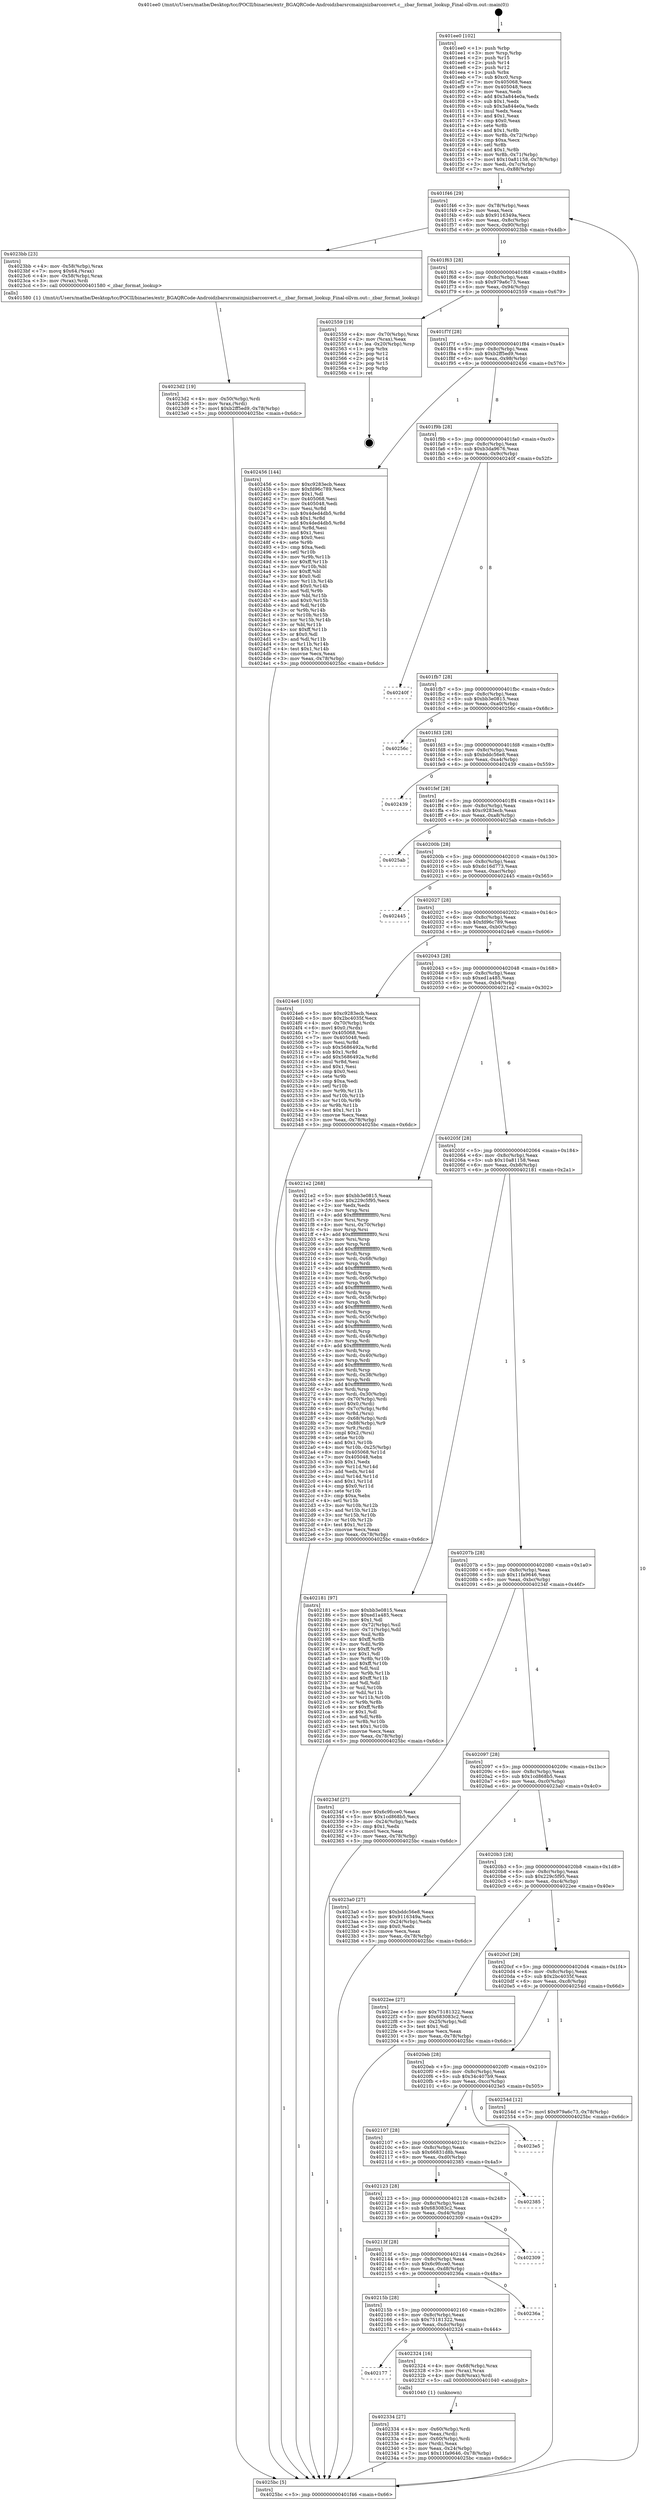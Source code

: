 digraph "0x401ee0" {
  label = "0x401ee0 (/mnt/c/Users/mathe/Desktop/tcc/POCII/binaries/extr_BGAQRCode-Androidzbarsrcmainjnizbarconvert.c__zbar_format_lookup_Final-ollvm.out::main(0))"
  labelloc = "t"
  node[shape=record]

  Entry [label="",width=0.3,height=0.3,shape=circle,fillcolor=black,style=filled]
  "0x401f46" [label="{
     0x401f46 [29]\l
     | [instrs]\l
     &nbsp;&nbsp;0x401f46 \<+3\>: mov -0x78(%rbp),%eax\l
     &nbsp;&nbsp;0x401f49 \<+2\>: mov %eax,%ecx\l
     &nbsp;&nbsp;0x401f4b \<+6\>: sub $0x9116349a,%ecx\l
     &nbsp;&nbsp;0x401f51 \<+6\>: mov %eax,-0x8c(%rbp)\l
     &nbsp;&nbsp;0x401f57 \<+6\>: mov %ecx,-0x90(%rbp)\l
     &nbsp;&nbsp;0x401f5d \<+6\>: je 00000000004023bb \<main+0x4db\>\l
  }"]
  "0x4023bb" [label="{
     0x4023bb [23]\l
     | [instrs]\l
     &nbsp;&nbsp;0x4023bb \<+4\>: mov -0x58(%rbp),%rax\l
     &nbsp;&nbsp;0x4023bf \<+7\>: movq $0x64,(%rax)\l
     &nbsp;&nbsp;0x4023c6 \<+4\>: mov -0x58(%rbp),%rax\l
     &nbsp;&nbsp;0x4023ca \<+3\>: mov (%rax),%rdi\l
     &nbsp;&nbsp;0x4023cd \<+5\>: call 0000000000401580 \<_zbar_format_lookup\>\l
     | [calls]\l
     &nbsp;&nbsp;0x401580 \{1\} (/mnt/c/Users/mathe/Desktop/tcc/POCII/binaries/extr_BGAQRCode-Androidzbarsrcmainjnizbarconvert.c__zbar_format_lookup_Final-ollvm.out::_zbar_format_lookup)\l
  }"]
  "0x401f63" [label="{
     0x401f63 [28]\l
     | [instrs]\l
     &nbsp;&nbsp;0x401f63 \<+5\>: jmp 0000000000401f68 \<main+0x88\>\l
     &nbsp;&nbsp;0x401f68 \<+6\>: mov -0x8c(%rbp),%eax\l
     &nbsp;&nbsp;0x401f6e \<+5\>: sub $0x979a6c73,%eax\l
     &nbsp;&nbsp;0x401f73 \<+6\>: mov %eax,-0x94(%rbp)\l
     &nbsp;&nbsp;0x401f79 \<+6\>: je 0000000000402559 \<main+0x679\>\l
  }"]
  Exit [label="",width=0.3,height=0.3,shape=circle,fillcolor=black,style=filled,peripheries=2]
  "0x402559" [label="{
     0x402559 [19]\l
     | [instrs]\l
     &nbsp;&nbsp;0x402559 \<+4\>: mov -0x70(%rbp),%rax\l
     &nbsp;&nbsp;0x40255d \<+2\>: mov (%rax),%eax\l
     &nbsp;&nbsp;0x40255f \<+4\>: lea -0x20(%rbp),%rsp\l
     &nbsp;&nbsp;0x402563 \<+1\>: pop %rbx\l
     &nbsp;&nbsp;0x402564 \<+2\>: pop %r12\l
     &nbsp;&nbsp;0x402566 \<+2\>: pop %r14\l
     &nbsp;&nbsp;0x402568 \<+2\>: pop %r15\l
     &nbsp;&nbsp;0x40256a \<+1\>: pop %rbp\l
     &nbsp;&nbsp;0x40256b \<+1\>: ret\l
  }"]
  "0x401f7f" [label="{
     0x401f7f [28]\l
     | [instrs]\l
     &nbsp;&nbsp;0x401f7f \<+5\>: jmp 0000000000401f84 \<main+0xa4\>\l
     &nbsp;&nbsp;0x401f84 \<+6\>: mov -0x8c(%rbp),%eax\l
     &nbsp;&nbsp;0x401f8a \<+5\>: sub $0xb2ff5ed9,%eax\l
     &nbsp;&nbsp;0x401f8f \<+6\>: mov %eax,-0x98(%rbp)\l
     &nbsp;&nbsp;0x401f95 \<+6\>: je 0000000000402456 \<main+0x576\>\l
  }"]
  "0x4023d2" [label="{
     0x4023d2 [19]\l
     | [instrs]\l
     &nbsp;&nbsp;0x4023d2 \<+4\>: mov -0x50(%rbp),%rdi\l
     &nbsp;&nbsp;0x4023d6 \<+3\>: mov %rax,(%rdi)\l
     &nbsp;&nbsp;0x4023d9 \<+7\>: movl $0xb2ff5ed9,-0x78(%rbp)\l
     &nbsp;&nbsp;0x4023e0 \<+5\>: jmp 00000000004025bc \<main+0x6dc\>\l
  }"]
  "0x402456" [label="{
     0x402456 [144]\l
     | [instrs]\l
     &nbsp;&nbsp;0x402456 \<+5\>: mov $0xc9283ecb,%eax\l
     &nbsp;&nbsp;0x40245b \<+5\>: mov $0xfd96c789,%ecx\l
     &nbsp;&nbsp;0x402460 \<+2\>: mov $0x1,%dl\l
     &nbsp;&nbsp;0x402462 \<+7\>: mov 0x405068,%esi\l
     &nbsp;&nbsp;0x402469 \<+7\>: mov 0x405048,%edi\l
     &nbsp;&nbsp;0x402470 \<+3\>: mov %esi,%r8d\l
     &nbsp;&nbsp;0x402473 \<+7\>: sub $0x4ded4db5,%r8d\l
     &nbsp;&nbsp;0x40247a \<+4\>: sub $0x1,%r8d\l
     &nbsp;&nbsp;0x40247e \<+7\>: add $0x4ded4db5,%r8d\l
     &nbsp;&nbsp;0x402485 \<+4\>: imul %r8d,%esi\l
     &nbsp;&nbsp;0x402489 \<+3\>: and $0x1,%esi\l
     &nbsp;&nbsp;0x40248c \<+3\>: cmp $0x0,%esi\l
     &nbsp;&nbsp;0x40248f \<+4\>: sete %r9b\l
     &nbsp;&nbsp;0x402493 \<+3\>: cmp $0xa,%edi\l
     &nbsp;&nbsp;0x402496 \<+4\>: setl %r10b\l
     &nbsp;&nbsp;0x40249a \<+3\>: mov %r9b,%r11b\l
     &nbsp;&nbsp;0x40249d \<+4\>: xor $0xff,%r11b\l
     &nbsp;&nbsp;0x4024a1 \<+3\>: mov %r10b,%bl\l
     &nbsp;&nbsp;0x4024a4 \<+3\>: xor $0xff,%bl\l
     &nbsp;&nbsp;0x4024a7 \<+3\>: xor $0x0,%dl\l
     &nbsp;&nbsp;0x4024aa \<+3\>: mov %r11b,%r14b\l
     &nbsp;&nbsp;0x4024ad \<+4\>: and $0x0,%r14b\l
     &nbsp;&nbsp;0x4024b1 \<+3\>: and %dl,%r9b\l
     &nbsp;&nbsp;0x4024b4 \<+3\>: mov %bl,%r15b\l
     &nbsp;&nbsp;0x4024b7 \<+4\>: and $0x0,%r15b\l
     &nbsp;&nbsp;0x4024bb \<+3\>: and %dl,%r10b\l
     &nbsp;&nbsp;0x4024be \<+3\>: or %r9b,%r14b\l
     &nbsp;&nbsp;0x4024c1 \<+3\>: or %r10b,%r15b\l
     &nbsp;&nbsp;0x4024c4 \<+3\>: xor %r15b,%r14b\l
     &nbsp;&nbsp;0x4024c7 \<+3\>: or %bl,%r11b\l
     &nbsp;&nbsp;0x4024ca \<+4\>: xor $0xff,%r11b\l
     &nbsp;&nbsp;0x4024ce \<+3\>: or $0x0,%dl\l
     &nbsp;&nbsp;0x4024d1 \<+3\>: and %dl,%r11b\l
     &nbsp;&nbsp;0x4024d4 \<+3\>: or %r11b,%r14b\l
     &nbsp;&nbsp;0x4024d7 \<+4\>: test $0x1,%r14b\l
     &nbsp;&nbsp;0x4024db \<+3\>: cmovne %ecx,%eax\l
     &nbsp;&nbsp;0x4024de \<+3\>: mov %eax,-0x78(%rbp)\l
     &nbsp;&nbsp;0x4024e1 \<+5\>: jmp 00000000004025bc \<main+0x6dc\>\l
  }"]
  "0x401f9b" [label="{
     0x401f9b [28]\l
     | [instrs]\l
     &nbsp;&nbsp;0x401f9b \<+5\>: jmp 0000000000401fa0 \<main+0xc0\>\l
     &nbsp;&nbsp;0x401fa0 \<+6\>: mov -0x8c(%rbp),%eax\l
     &nbsp;&nbsp;0x401fa6 \<+5\>: sub $0xb3da9676,%eax\l
     &nbsp;&nbsp;0x401fab \<+6\>: mov %eax,-0x9c(%rbp)\l
     &nbsp;&nbsp;0x401fb1 \<+6\>: je 000000000040240f \<main+0x52f\>\l
  }"]
  "0x402334" [label="{
     0x402334 [27]\l
     | [instrs]\l
     &nbsp;&nbsp;0x402334 \<+4\>: mov -0x60(%rbp),%rdi\l
     &nbsp;&nbsp;0x402338 \<+2\>: mov %eax,(%rdi)\l
     &nbsp;&nbsp;0x40233a \<+4\>: mov -0x60(%rbp),%rdi\l
     &nbsp;&nbsp;0x40233e \<+2\>: mov (%rdi),%eax\l
     &nbsp;&nbsp;0x402340 \<+3\>: mov %eax,-0x24(%rbp)\l
     &nbsp;&nbsp;0x402343 \<+7\>: movl $0x11fa9646,-0x78(%rbp)\l
     &nbsp;&nbsp;0x40234a \<+5\>: jmp 00000000004025bc \<main+0x6dc\>\l
  }"]
  "0x40240f" [label="{
     0x40240f\l
  }", style=dashed]
  "0x401fb7" [label="{
     0x401fb7 [28]\l
     | [instrs]\l
     &nbsp;&nbsp;0x401fb7 \<+5\>: jmp 0000000000401fbc \<main+0xdc\>\l
     &nbsp;&nbsp;0x401fbc \<+6\>: mov -0x8c(%rbp),%eax\l
     &nbsp;&nbsp;0x401fc2 \<+5\>: sub $0xbb3e0815,%eax\l
     &nbsp;&nbsp;0x401fc7 \<+6\>: mov %eax,-0xa0(%rbp)\l
     &nbsp;&nbsp;0x401fcd \<+6\>: je 000000000040256c \<main+0x68c\>\l
  }"]
  "0x402177" [label="{
     0x402177\l
  }", style=dashed]
  "0x40256c" [label="{
     0x40256c\l
  }", style=dashed]
  "0x401fd3" [label="{
     0x401fd3 [28]\l
     | [instrs]\l
     &nbsp;&nbsp;0x401fd3 \<+5\>: jmp 0000000000401fd8 \<main+0xf8\>\l
     &nbsp;&nbsp;0x401fd8 \<+6\>: mov -0x8c(%rbp),%eax\l
     &nbsp;&nbsp;0x401fde \<+5\>: sub $0xbddc56e8,%eax\l
     &nbsp;&nbsp;0x401fe3 \<+6\>: mov %eax,-0xa4(%rbp)\l
     &nbsp;&nbsp;0x401fe9 \<+6\>: je 0000000000402439 \<main+0x559\>\l
  }"]
  "0x402324" [label="{
     0x402324 [16]\l
     | [instrs]\l
     &nbsp;&nbsp;0x402324 \<+4\>: mov -0x68(%rbp),%rax\l
     &nbsp;&nbsp;0x402328 \<+3\>: mov (%rax),%rax\l
     &nbsp;&nbsp;0x40232b \<+4\>: mov 0x8(%rax),%rdi\l
     &nbsp;&nbsp;0x40232f \<+5\>: call 0000000000401040 \<atoi@plt\>\l
     | [calls]\l
     &nbsp;&nbsp;0x401040 \{1\} (unknown)\l
  }"]
  "0x402439" [label="{
     0x402439\l
  }", style=dashed]
  "0x401fef" [label="{
     0x401fef [28]\l
     | [instrs]\l
     &nbsp;&nbsp;0x401fef \<+5\>: jmp 0000000000401ff4 \<main+0x114\>\l
     &nbsp;&nbsp;0x401ff4 \<+6\>: mov -0x8c(%rbp),%eax\l
     &nbsp;&nbsp;0x401ffa \<+5\>: sub $0xc9283ecb,%eax\l
     &nbsp;&nbsp;0x401fff \<+6\>: mov %eax,-0xa8(%rbp)\l
     &nbsp;&nbsp;0x402005 \<+6\>: je 00000000004025ab \<main+0x6cb\>\l
  }"]
  "0x40215b" [label="{
     0x40215b [28]\l
     | [instrs]\l
     &nbsp;&nbsp;0x40215b \<+5\>: jmp 0000000000402160 \<main+0x280\>\l
     &nbsp;&nbsp;0x402160 \<+6\>: mov -0x8c(%rbp),%eax\l
     &nbsp;&nbsp;0x402166 \<+5\>: sub $0x75181322,%eax\l
     &nbsp;&nbsp;0x40216b \<+6\>: mov %eax,-0xdc(%rbp)\l
     &nbsp;&nbsp;0x402171 \<+6\>: je 0000000000402324 \<main+0x444\>\l
  }"]
  "0x4025ab" [label="{
     0x4025ab\l
  }", style=dashed]
  "0x40200b" [label="{
     0x40200b [28]\l
     | [instrs]\l
     &nbsp;&nbsp;0x40200b \<+5\>: jmp 0000000000402010 \<main+0x130\>\l
     &nbsp;&nbsp;0x402010 \<+6\>: mov -0x8c(%rbp),%eax\l
     &nbsp;&nbsp;0x402016 \<+5\>: sub $0xdc16d773,%eax\l
     &nbsp;&nbsp;0x40201b \<+6\>: mov %eax,-0xac(%rbp)\l
     &nbsp;&nbsp;0x402021 \<+6\>: je 0000000000402445 \<main+0x565\>\l
  }"]
  "0x40236a" [label="{
     0x40236a\l
  }", style=dashed]
  "0x402445" [label="{
     0x402445\l
  }", style=dashed]
  "0x402027" [label="{
     0x402027 [28]\l
     | [instrs]\l
     &nbsp;&nbsp;0x402027 \<+5\>: jmp 000000000040202c \<main+0x14c\>\l
     &nbsp;&nbsp;0x40202c \<+6\>: mov -0x8c(%rbp),%eax\l
     &nbsp;&nbsp;0x402032 \<+5\>: sub $0xfd96c789,%eax\l
     &nbsp;&nbsp;0x402037 \<+6\>: mov %eax,-0xb0(%rbp)\l
     &nbsp;&nbsp;0x40203d \<+6\>: je 00000000004024e6 \<main+0x606\>\l
  }"]
  "0x40213f" [label="{
     0x40213f [28]\l
     | [instrs]\l
     &nbsp;&nbsp;0x40213f \<+5\>: jmp 0000000000402144 \<main+0x264\>\l
     &nbsp;&nbsp;0x402144 \<+6\>: mov -0x8c(%rbp),%eax\l
     &nbsp;&nbsp;0x40214a \<+5\>: sub $0x6c9fcce0,%eax\l
     &nbsp;&nbsp;0x40214f \<+6\>: mov %eax,-0xd8(%rbp)\l
     &nbsp;&nbsp;0x402155 \<+6\>: je 000000000040236a \<main+0x48a\>\l
  }"]
  "0x4024e6" [label="{
     0x4024e6 [103]\l
     | [instrs]\l
     &nbsp;&nbsp;0x4024e6 \<+5\>: mov $0xc9283ecb,%eax\l
     &nbsp;&nbsp;0x4024eb \<+5\>: mov $0x2bc4035f,%ecx\l
     &nbsp;&nbsp;0x4024f0 \<+4\>: mov -0x70(%rbp),%rdx\l
     &nbsp;&nbsp;0x4024f4 \<+6\>: movl $0x0,(%rdx)\l
     &nbsp;&nbsp;0x4024fa \<+7\>: mov 0x405068,%esi\l
     &nbsp;&nbsp;0x402501 \<+7\>: mov 0x405048,%edi\l
     &nbsp;&nbsp;0x402508 \<+3\>: mov %esi,%r8d\l
     &nbsp;&nbsp;0x40250b \<+7\>: sub $0x5686492a,%r8d\l
     &nbsp;&nbsp;0x402512 \<+4\>: sub $0x1,%r8d\l
     &nbsp;&nbsp;0x402516 \<+7\>: add $0x5686492a,%r8d\l
     &nbsp;&nbsp;0x40251d \<+4\>: imul %r8d,%esi\l
     &nbsp;&nbsp;0x402521 \<+3\>: and $0x1,%esi\l
     &nbsp;&nbsp;0x402524 \<+3\>: cmp $0x0,%esi\l
     &nbsp;&nbsp;0x402527 \<+4\>: sete %r9b\l
     &nbsp;&nbsp;0x40252b \<+3\>: cmp $0xa,%edi\l
     &nbsp;&nbsp;0x40252e \<+4\>: setl %r10b\l
     &nbsp;&nbsp;0x402532 \<+3\>: mov %r9b,%r11b\l
     &nbsp;&nbsp;0x402535 \<+3\>: and %r10b,%r11b\l
     &nbsp;&nbsp;0x402538 \<+3\>: xor %r10b,%r9b\l
     &nbsp;&nbsp;0x40253b \<+3\>: or %r9b,%r11b\l
     &nbsp;&nbsp;0x40253e \<+4\>: test $0x1,%r11b\l
     &nbsp;&nbsp;0x402542 \<+3\>: cmovne %ecx,%eax\l
     &nbsp;&nbsp;0x402545 \<+3\>: mov %eax,-0x78(%rbp)\l
     &nbsp;&nbsp;0x402548 \<+5\>: jmp 00000000004025bc \<main+0x6dc\>\l
  }"]
  "0x402043" [label="{
     0x402043 [28]\l
     | [instrs]\l
     &nbsp;&nbsp;0x402043 \<+5\>: jmp 0000000000402048 \<main+0x168\>\l
     &nbsp;&nbsp;0x402048 \<+6\>: mov -0x8c(%rbp),%eax\l
     &nbsp;&nbsp;0x40204e \<+5\>: sub $0xed1a485,%eax\l
     &nbsp;&nbsp;0x402053 \<+6\>: mov %eax,-0xb4(%rbp)\l
     &nbsp;&nbsp;0x402059 \<+6\>: je 00000000004021e2 \<main+0x302\>\l
  }"]
  "0x402309" [label="{
     0x402309\l
  }", style=dashed]
  "0x4021e2" [label="{
     0x4021e2 [268]\l
     | [instrs]\l
     &nbsp;&nbsp;0x4021e2 \<+5\>: mov $0xbb3e0815,%eax\l
     &nbsp;&nbsp;0x4021e7 \<+5\>: mov $0x229c5f95,%ecx\l
     &nbsp;&nbsp;0x4021ec \<+2\>: xor %edx,%edx\l
     &nbsp;&nbsp;0x4021ee \<+3\>: mov %rsp,%rsi\l
     &nbsp;&nbsp;0x4021f1 \<+4\>: add $0xfffffffffffffff0,%rsi\l
     &nbsp;&nbsp;0x4021f5 \<+3\>: mov %rsi,%rsp\l
     &nbsp;&nbsp;0x4021f8 \<+4\>: mov %rsi,-0x70(%rbp)\l
     &nbsp;&nbsp;0x4021fc \<+3\>: mov %rsp,%rsi\l
     &nbsp;&nbsp;0x4021ff \<+4\>: add $0xfffffffffffffff0,%rsi\l
     &nbsp;&nbsp;0x402203 \<+3\>: mov %rsi,%rsp\l
     &nbsp;&nbsp;0x402206 \<+3\>: mov %rsp,%rdi\l
     &nbsp;&nbsp;0x402209 \<+4\>: add $0xfffffffffffffff0,%rdi\l
     &nbsp;&nbsp;0x40220d \<+3\>: mov %rdi,%rsp\l
     &nbsp;&nbsp;0x402210 \<+4\>: mov %rdi,-0x68(%rbp)\l
     &nbsp;&nbsp;0x402214 \<+3\>: mov %rsp,%rdi\l
     &nbsp;&nbsp;0x402217 \<+4\>: add $0xfffffffffffffff0,%rdi\l
     &nbsp;&nbsp;0x40221b \<+3\>: mov %rdi,%rsp\l
     &nbsp;&nbsp;0x40221e \<+4\>: mov %rdi,-0x60(%rbp)\l
     &nbsp;&nbsp;0x402222 \<+3\>: mov %rsp,%rdi\l
     &nbsp;&nbsp;0x402225 \<+4\>: add $0xfffffffffffffff0,%rdi\l
     &nbsp;&nbsp;0x402229 \<+3\>: mov %rdi,%rsp\l
     &nbsp;&nbsp;0x40222c \<+4\>: mov %rdi,-0x58(%rbp)\l
     &nbsp;&nbsp;0x402230 \<+3\>: mov %rsp,%rdi\l
     &nbsp;&nbsp;0x402233 \<+4\>: add $0xfffffffffffffff0,%rdi\l
     &nbsp;&nbsp;0x402237 \<+3\>: mov %rdi,%rsp\l
     &nbsp;&nbsp;0x40223a \<+4\>: mov %rdi,-0x50(%rbp)\l
     &nbsp;&nbsp;0x40223e \<+3\>: mov %rsp,%rdi\l
     &nbsp;&nbsp;0x402241 \<+4\>: add $0xfffffffffffffff0,%rdi\l
     &nbsp;&nbsp;0x402245 \<+3\>: mov %rdi,%rsp\l
     &nbsp;&nbsp;0x402248 \<+4\>: mov %rdi,-0x48(%rbp)\l
     &nbsp;&nbsp;0x40224c \<+3\>: mov %rsp,%rdi\l
     &nbsp;&nbsp;0x40224f \<+4\>: add $0xfffffffffffffff0,%rdi\l
     &nbsp;&nbsp;0x402253 \<+3\>: mov %rdi,%rsp\l
     &nbsp;&nbsp;0x402256 \<+4\>: mov %rdi,-0x40(%rbp)\l
     &nbsp;&nbsp;0x40225a \<+3\>: mov %rsp,%rdi\l
     &nbsp;&nbsp;0x40225d \<+4\>: add $0xfffffffffffffff0,%rdi\l
     &nbsp;&nbsp;0x402261 \<+3\>: mov %rdi,%rsp\l
     &nbsp;&nbsp;0x402264 \<+4\>: mov %rdi,-0x38(%rbp)\l
     &nbsp;&nbsp;0x402268 \<+3\>: mov %rsp,%rdi\l
     &nbsp;&nbsp;0x40226b \<+4\>: add $0xfffffffffffffff0,%rdi\l
     &nbsp;&nbsp;0x40226f \<+3\>: mov %rdi,%rsp\l
     &nbsp;&nbsp;0x402272 \<+4\>: mov %rdi,-0x30(%rbp)\l
     &nbsp;&nbsp;0x402276 \<+4\>: mov -0x70(%rbp),%rdi\l
     &nbsp;&nbsp;0x40227a \<+6\>: movl $0x0,(%rdi)\l
     &nbsp;&nbsp;0x402280 \<+4\>: mov -0x7c(%rbp),%r8d\l
     &nbsp;&nbsp;0x402284 \<+3\>: mov %r8d,(%rsi)\l
     &nbsp;&nbsp;0x402287 \<+4\>: mov -0x68(%rbp),%rdi\l
     &nbsp;&nbsp;0x40228b \<+7\>: mov -0x88(%rbp),%r9\l
     &nbsp;&nbsp;0x402292 \<+3\>: mov %r9,(%rdi)\l
     &nbsp;&nbsp;0x402295 \<+3\>: cmpl $0x2,(%rsi)\l
     &nbsp;&nbsp;0x402298 \<+4\>: setne %r10b\l
     &nbsp;&nbsp;0x40229c \<+4\>: and $0x1,%r10b\l
     &nbsp;&nbsp;0x4022a0 \<+4\>: mov %r10b,-0x25(%rbp)\l
     &nbsp;&nbsp;0x4022a4 \<+8\>: mov 0x405068,%r11d\l
     &nbsp;&nbsp;0x4022ac \<+7\>: mov 0x405048,%ebx\l
     &nbsp;&nbsp;0x4022b3 \<+3\>: sub $0x1,%edx\l
     &nbsp;&nbsp;0x4022b6 \<+3\>: mov %r11d,%r14d\l
     &nbsp;&nbsp;0x4022b9 \<+3\>: add %edx,%r14d\l
     &nbsp;&nbsp;0x4022bc \<+4\>: imul %r14d,%r11d\l
     &nbsp;&nbsp;0x4022c0 \<+4\>: and $0x1,%r11d\l
     &nbsp;&nbsp;0x4022c4 \<+4\>: cmp $0x0,%r11d\l
     &nbsp;&nbsp;0x4022c8 \<+4\>: sete %r10b\l
     &nbsp;&nbsp;0x4022cc \<+3\>: cmp $0xa,%ebx\l
     &nbsp;&nbsp;0x4022cf \<+4\>: setl %r15b\l
     &nbsp;&nbsp;0x4022d3 \<+3\>: mov %r10b,%r12b\l
     &nbsp;&nbsp;0x4022d6 \<+3\>: and %r15b,%r12b\l
     &nbsp;&nbsp;0x4022d9 \<+3\>: xor %r15b,%r10b\l
     &nbsp;&nbsp;0x4022dc \<+3\>: or %r10b,%r12b\l
     &nbsp;&nbsp;0x4022df \<+4\>: test $0x1,%r12b\l
     &nbsp;&nbsp;0x4022e3 \<+3\>: cmovne %ecx,%eax\l
     &nbsp;&nbsp;0x4022e6 \<+3\>: mov %eax,-0x78(%rbp)\l
     &nbsp;&nbsp;0x4022e9 \<+5\>: jmp 00000000004025bc \<main+0x6dc\>\l
  }"]
  "0x40205f" [label="{
     0x40205f [28]\l
     | [instrs]\l
     &nbsp;&nbsp;0x40205f \<+5\>: jmp 0000000000402064 \<main+0x184\>\l
     &nbsp;&nbsp;0x402064 \<+6\>: mov -0x8c(%rbp),%eax\l
     &nbsp;&nbsp;0x40206a \<+5\>: sub $0x10a81158,%eax\l
     &nbsp;&nbsp;0x40206f \<+6\>: mov %eax,-0xb8(%rbp)\l
     &nbsp;&nbsp;0x402075 \<+6\>: je 0000000000402181 \<main+0x2a1\>\l
  }"]
  "0x402123" [label="{
     0x402123 [28]\l
     | [instrs]\l
     &nbsp;&nbsp;0x402123 \<+5\>: jmp 0000000000402128 \<main+0x248\>\l
     &nbsp;&nbsp;0x402128 \<+6\>: mov -0x8c(%rbp),%eax\l
     &nbsp;&nbsp;0x40212e \<+5\>: sub $0x683083c2,%eax\l
     &nbsp;&nbsp;0x402133 \<+6\>: mov %eax,-0xd4(%rbp)\l
     &nbsp;&nbsp;0x402139 \<+6\>: je 0000000000402309 \<main+0x429\>\l
  }"]
  "0x402181" [label="{
     0x402181 [97]\l
     | [instrs]\l
     &nbsp;&nbsp;0x402181 \<+5\>: mov $0xbb3e0815,%eax\l
     &nbsp;&nbsp;0x402186 \<+5\>: mov $0xed1a485,%ecx\l
     &nbsp;&nbsp;0x40218b \<+2\>: mov $0x1,%dl\l
     &nbsp;&nbsp;0x40218d \<+4\>: mov -0x72(%rbp),%sil\l
     &nbsp;&nbsp;0x402191 \<+4\>: mov -0x71(%rbp),%dil\l
     &nbsp;&nbsp;0x402195 \<+3\>: mov %sil,%r8b\l
     &nbsp;&nbsp;0x402198 \<+4\>: xor $0xff,%r8b\l
     &nbsp;&nbsp;0x40219c \<+3\>: mov %dil,%r9b\l
     &nbsp;&nbsp;0x40219f \<+4\>: xor $0xff,%r9b\l
     &nbsp;&nbsp;0x4021a3 \<+3\>: xor $0x1,%dl\l
     &nbsp;&nbsp;0x4021a6 \<+3\>: mov %r8b,%r10b\l
     &nbsp;&nbsp;0x4021a9 \<+4\>: and $0xff,%r10b\l
     &nbsp;&nbsp;0x4021ad \<+3\>: and %dl,%sil\l
     &nbsp;&nbsp;0x4021b0 \<+3\>: mov %r9b,%r11b\l
     &nbsp;&nbsp;0x4021b3 \<+4\>: and $0xff,%r11b\l
     &nbsp;&nbsp;0x4021b7 \<+3\>: and %dl,%dil\l
     &nbsp;&nbsp;0x4021ba \<+3\>: or %sil,%r10b\l
     &nbsp;&nbsp;0x4021bd \<+3\>: or %dil,%r11b\l
     &nbsp;&nbsp;0x4021c0 \<+3\>: xor %r11b,%r10b\l
     &nbsp;&nbsp;0x4021c3 \<+3\>: or %r9b,%r8b\l
     &nbsp;&nbsp;0x4021c6 \<+4\>: xor $0xff,%r8b\l
     &nbsp;&nbsp;0x4021ca \<+3\>: or $0x1,%dl\l
     &nbsp;&nbsp;0x4021cd \<+3\>: and %dl,%r8b\l
     &nbsp;&nbsp;0x4021d0 \<+3\>: or %r8b,%r10b\l
     &nbsp;&nbsp;0x4021d3 \<+4\>: test $0x1,%r10b\l
     &nbsp;&nbsp;0x4021d7 \<+3\>: cmovne %ecx,%eax\l
     &nbsp;&nbsp;0x4021da \<+3\>: mov %eax,-0x78(%rbp)\l
     &nbsp;&nbsp;0x4021dd \<+5\>: jmp 00000000004025bc \<main+0x6dc\>\l
  }"]
  "0x40207b" [label="{
     0x40207b [28]\l
     | [instrs]\l
     &nbsp;&nbsp;0x40207b \<+5\>: jmp 0000000000402080 \<main+0x1a0\>\l
     &nbsp;&nbsp;0x402080 \<+6\>: mov -0x8c(%rbp),%eax\l
     &nbsp;&nbsp;0x402086 \<+5\>: sub $0x11fa9646,%eax\l
     &nbsp;&nbsp;0x40208b \<+6\>: mov %eax,-0xbc(%rbp)\l
     &nbsp;&nbsp;0x402091 \<+6\>: je 000000000040234f \<main+0x46f\>\l
  }"]
  "0x4025bc" [label="{
     0x4025bc [5]\l
     | [instrs]\l
     &nbsp;&nbsp;0x4025bc \<+5\>: jmp 0000000000401f46 \<main+0x66\>\l
  }"]
  "0x401ee0" [label="{
     0x401ee0 [102]\l
     | [instrs]\l
     &nbsp;&nbsp;0x401ee0 \<+1\>: push %rbp\l
     &nbsp;&nbsp;0x401ee1 \<+3\>: mov %rsp,%rbp\l
     &nbsp;&nbsp;0x401ee4 \<+2\>: push %r15\l
     &nbsp;&nbsp;0x401ee6 \<+2\>: push %r14\l
     &nbsp;&nbsp;0x401ee8 \<+2\>: push %r12\l
     &nbsp;&nbsp;0x401eea \<+1\>: push %rbx\l
     &nbsp;&nbsp;0x401eeb \<+7\>: sub $0xc0,%rsp\l
     &nbsp;&nbsp;0x401ef2 \<+7\>: mov 0x405068,%eax\l
     &nbsp;&nbsp;0x401ef9 \<+7\>: mov 0x405048,%ecx\l
     &nbsp;&nbsp;0x401f00 \<+2\>: mov %eax,%edx\l
     &nbsp;&nbsp;0x401f02 \<+6\>: add $0x3a844e0a,%edx\l
     &nbsp;&nbsp;0x401f08 \<+3\>: sub $0x1,%edx\l
     &nbsp;&nbsp;0x401f0b \<+6\>: sub $0x3a844e0a,%edx\l
     &nbsp;&nbsp;0x401f11 \<+3\>: imul %edx,%eax\l
     &nbsp;&nbsp;0x401f14 \<+3\>: and $0x1,%eax\l
     &nbsp;&nbsp;0x401f17 \<+3\>: cmp $0x0,%eax\l
     &nbsp;&nbsp;0x401f1a \<+4\>: sete %r8b\l
     &nbsp;&nbsp;0x401f1e \<+4\>: and $0x1,%r8b\l
     &nbsp;&nbsp;0x401f22 \<+4\>: mov %r8b,-0x72(%rbp)\l
     &nbsp;&nbsp;0x401f26 \<+3\>: cmp $0xa,%ecx\l
     &nbsp;&nbsp;0x401f29 \<+4\>: setl %r8b\l
     &nbsp;&nbsp;0x401f2d \<+4\>: and $0x1,%r8b\l
     &nbsp;&nbsp;0x401f31 \<+4\>: mov %r8b,-0x71(%rbp)\l
     &nbsp;&nbsp;0x401f35 \<+7\>: movl $0x10a81158,-0x78(%rbp)\l
     &nbsp;&nbsp;0x401f3c \<+3\>: mov %edi,-0x7c(%rbp)\l
     &nbsp;&nbsp;0x401f3f \<+7\>: mov %rsi,-0x88(%rbp)\l
  }"]
  "0x402385" [label="{
     0x402385\l
  }", style=dashed]
  "0x402107" [label="{
     0x402107 [28]\l
     | [instrs]\l
     &nbsp;&nbsp;0x402107 \<+5\>: jmp 000000000040210c \<main+0x22c\>\l
     &nbsp;&nbsp;0x40210c \<+6\>: mov -0x8c(%rbp),%eax\l
     &nbsp;&nbsp;0x402112 \<+5\>: sub $0x66831d8b,%eax\l
     &nbsp;&nbsp;0x402117 \<+6\>: mov %eax,-0xd0(%rbp)\l
     &nbsp;&nbsp;0x40211d \<+6\>: je 0000000000402385 \<main+0x4a5\>\l
  }"]
  "0x40234f" [label="{
     0x40234f [27]\l
     | [instrs]\l
     &nbsp;&nbsp;0x40234f \<+5\>: mov $0x6c9fcce0,%eax\l
     &nbsp;&nbsp;0x402354 \<+5\>: mov $0x1cd868b5,%ecx\l
     &nbsp;&nbsp;0x402359 \<+3\>: mov -0x24(%rbp),%edx\l
     &nbsp;&nbsp;0x40235c \<+3\>: cmp $0x1,%edx\l
     &nbsp;&nbsp;0x40235f \<+3\>: cmovl %ecx,%eax\l
     &nbsp;&nbsp;0x402362 \<+3\>: mov %eax,-0x78(%rbp)\l
     &nbsp;&nbsp;0x402365 \<+5\>: jmp 00000000004025bc \<main+0x6dc\>\l
  }"]
  "0x402097" [label="{
     0x402097 [28]\l
     | [instrs]\l
     &nbsp;&nbsp;0x402097 \<+5\>: jmp 000000000040209c \<main+0x1bc\>\l
     &nbsp;&nbsp;0x40209c \<+6\>: mov -0x8c(%rbp),%eax\l
     &nbsp;&nbsp;0x4020a2 \<+5\>: sub $0x1cd868b5,%eax\l
     &nbsp;&nbsp;0x4020a7 \<+6\>: mov %eax,-0xc0(%rbp)\l
     &nbsp;&nbsp;0x4020ad \<+6\>: je 00000000004023a0 \<main+0x4c0\>\l
  }"]
  "0x4023e5" [label="{
     0x4023e5\l
  }", style=dashed]
  "0x4023a0" [label="{
     0x4023a0 [27]\l
     | [instrs]\l
     &nbsp;&nbsp;0x4023a0 \<+5\>: mov $0xbddc56e8,%eax\l
     &nbsp;&nbsp;0x4023a5 \<+5\>: mov $0x9116349a,%ecx\l
     &nbsp;&nbsp;0x4023aa \<+3\>: mov -0x24(%rbp),%edx\l
     &nbsp;&nbsp;0x4023ad \<+3\>: cmp $0x0,%edx\l
     &nbsp;&nbsp;0x4023b0 \<+3\>: cmove %ecx,%eax\l
     &nbsp;&nbsp;0x4023b3 \<+3\>: mov %eax,-0x78(%rbp)\l
     &nbsp;&nbsp;0x4023b6 \<+5\>: jmp 00000000004025bc \<main+0x6dc\>\l
  }"]
  "0x4020b3" [label="{
     0x4020b3 [28]\l
     | [instrs]\l
     &nbsp;&nbsp;0x4020b3 \<+5\>: jmp 00000000004020b8 \<main+0x1d8\>\l
     &nbsp;&nbsp;0x4020b8 \<+6\>: mov -0x8c(%rbp),%eax\l
     &nbsp;&nbsp;0x4020be \<+5\>: sub $0x229c5f95,%eax\l
     &nbsp;&nbsp;0x4020c3 \<+6\>: mov %eax,-0xc4(%rbp)\l
     &nbsp;&nbsp;0x4020c9 \<+6\>: je 00000000004022ee \<main+0x40e\>\l
  }"]
  "0x4020eb" [label="{
     0x4020eb [28]\l
     | [instrs]\l
     &nbsp;&nbsp;0x4020eb \<+5\>: jmp 00000000004020f0 \<main+0x210\>\l
     &nbsp;&nbsp;0x4020f0 \<+6\>: mov -0x8c(%rbp),%eax\l
     &nbsp;&nbsp;0x4020f6 \<+5\>: sub $0x34c407b9,%eax\l
     &nbsp;&nbsp;0x4020fb \<+6\>: mov %eax,-0xcc(%rbp)\l
     &nbsp;&nbsp;0x402101 \<+6\>: je 00000000004023e5 \<main+0x505\>\l
  }"]
  "0x4022ee" [label="{
     0x4022ee [27]\l
     | [instrs]\l
     &nbsp;&nbsp;0x4022ee \<+5\>: mov $0x75181322,%eax\l
     &nbsp;&nbsp;0x4022f3 \<+5\>: mov $0x683083c2,%ecx\l
     &nbsp;&nbsp;0x4022f8 \<+3\>: mov -0x25(%rbp),%dl\l
     &nbsp;&nbsp;0x4022fb \<+3\>: test $0x1,%dl\l
     &nbsp;&nbsp;0x4022fe \<+3\>: cmovne %ecx,%eax\l
     &nbsp;&nbsp;0x402301 \<+3\>: mov %eax,-0x78(%rbp)\l
     &nbsp;&nbsp;0x402304 \<+5\>: jmp 00000000004025bc \<main+0x6dc\>\l
  }"]
  "0x4020cf" [label="{
     0x4020cf [28]\l
     | [instrs]\l
     &nbsp;&nbsp;0x4020cf \<+5\>: jmp 00000000004020d4 \<main+0x1f4\>\l
     &nbsp;&nbsp;0x4020d4 \<+6\>: mov -0x8c(%rbp),%eax\l
     &nbsp;&nbsp;0x4020da \<+5\>: sub $0x2bc4035f,%eax\l
     &nbsp;&nbsp;0x4020df \<+6\>: mov %eax,-0xc8(%rbp)\l
     &nbsp;&nbsp;0x4020e5 \<+6\>: je 000000000040254d \<main+0x66d\>\l
  }"]
  "0x40254d" [label="{
     0x40254d [12]\l
     | [instrs]\l
     &nbsp;&nbsp;0x40254d \<+7\>: movl $0x979a6c73,-0x78(%rbp)\l
     &nbsp;&nbsp;0x402554 \<+5\>: jmp 00000000004025bc \<main+0x6dc\>\l
  }"]
  Entry -> "0x401ee0" [label=" 1"]
  "0x401f46" -> "0x4023bb" [label=" 1"]
  "0x401f46" -> "0x401f63" [label=" 10"]
  "0x402559" -> Exit [label=" 1"]
  "0x401f63" -> "0x402559" [label=" 1"]
  "0x401f63" -> "0x401f7f" [label=" 9"]
  "0x40254d" -> "0x4025bc" [label=" 1"]
  "0x401f7f" -> "0x402456" [label=" 1"]
  "0x401f7f" -> "0x401f9b" [label=" 8"]
  "0x4024e6" -> "0x4025bc" [label=" 1"]
  "0x401f9b" -> "0x40240f" [label=" 0"]
  "0x401f9b" -> "0x401fb7" [label=" 8"]
  "0x402456" -> "0x4025bc" [label=" 1"]
  "0x401fb7" -> "0x40256c" [label=" 0"]
  "0x401fb7" -> "0x401fd3" [label=" 8"]
  "0x4023d2" -> "0x4025bc" [label=" 1"]
  "0x401fd3" -> "0x402439" [label=" 0"]
  "0x401fd3" -> "0x401fef" [label=" 8"]
  "0x4023bb" -> "0x4023d2" [label=" 1"]
  "0x401fef" -> "0x4025ab" [label=" 0"]
  "0x401fef" -> "0x40200b" [label=" 8"]
  "0x40234f" -> "0x4025bc" [label=" 1"]
  "0x40200b" -> "0x402445" [label=" 0"]
  "0x40200b" -> "0x402027" [label=" 8"]
  "0x402334" -> "0x4025bc" [label=" 1"]
  "0x402027" -> "0x4024e6" [label=" 1"]
  "0x402027" -> "0x402043" [label=" 7"]
  "0x40215b" -> "0x402177" [label=" 0"]
  "0x402043" -> "0x4021e2" [label=" 1"]
  "0x402043" -> "0x40205f" [label=" 6"]
  "0x40215b" -> "0x402324" [label=" 1"]
  "0x40205f" -> "0x402181" [label=" 1"]
  "0x40205f" -> "0x40207b" [label=" 5"]
  "0x402181" -> "0x4025bc" [label=" 1"]
  "0x401ee0" -> "0x401f46" [label=" 1"]
  "0x4025bc" -> "0x401f46" [label=" 10"]
  "0x40213f" -> "0x40215b" [label=" 1"]
  "0x4021e2" -> "0x4025bc" [label=" 1"]
  "0x40213f" -> "0x40236a" [label=" 0"]
  "0x40207b" -> "0x40234f" [label=" 1"]
  "0x40207b" -> "0x402097" [label=" 4"]
  "0x402123" -> "0x40213f" [label=" 1"]
  "0x402097" -> "0x4023a0" [label=" 1"]
  "0x402097" -> "0x4020b3" [label=" 3"]
  "0x402123" -> "0x402309" [label=" 0"]
  "0x4020b3" -> "0x4022ee" [label=" 1"]
  "0x4020b3" -> "0x4020cf" [label=" 2"]
  "0x4022ee" -> "0x4025bc" [label=" 1"]
  "0x402107" -> "0x402123" [label=" 1"]
  "0x4020cf" -> "0x40254d" [label=" 1"]
  "0x4020cf" -> "0x4020eb" [label=" 1"]
  "0x4023a0" -> "0x4025bc" [label=" 1"]
  "0x4020eb" -> "0x4023e5" [label=" 0"]
  "0x4020eb" -> "0x402107" [label=" 1"]
  "0x402324" -> "0x402334" [label=" 1"]
  "0x402107" -> "0x402385" [label=" 0"]
}
